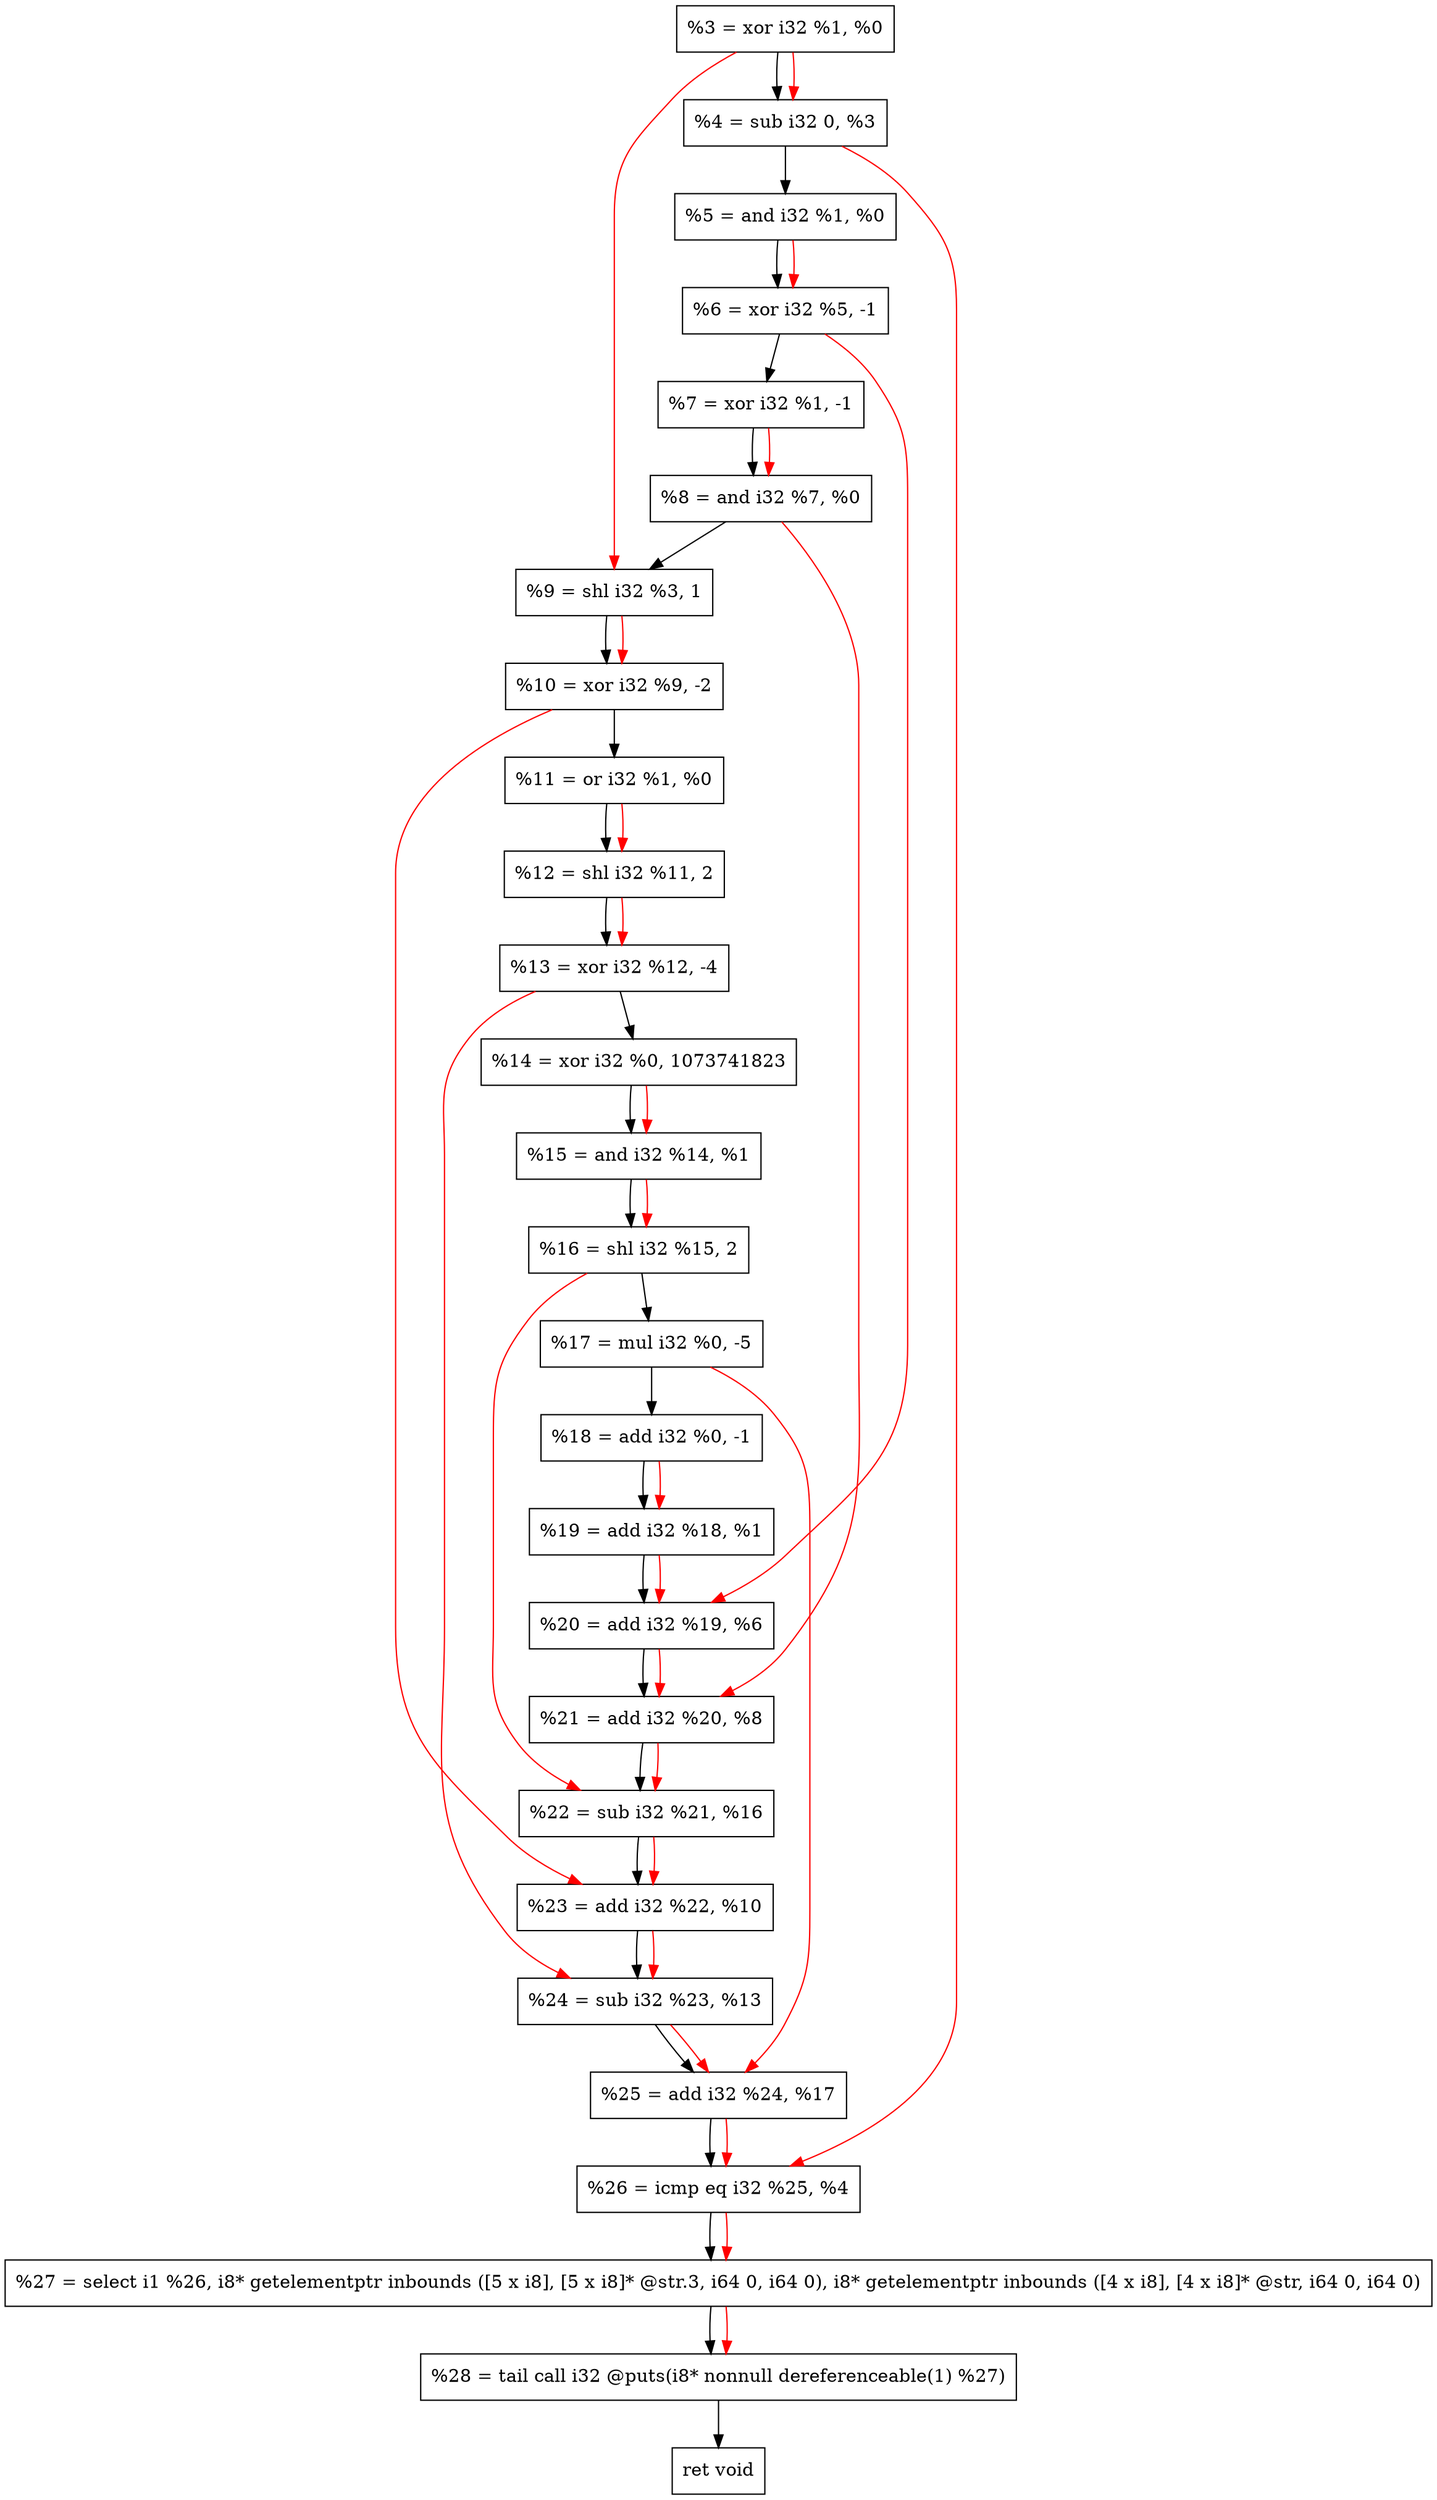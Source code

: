 digraph "DFG for'crackme' function" {
	Node0x1993550[shape=record, label="  %3 = xor i32 %1, %0"];
	Node0x1993c00[shape=record, label="  %4 = sub i32 0, %3"];
	Node0x1993cc0[shape=record, label="  %5 = and i32 %1, %0"];
	Node0x1993d30[shape=record, label="  %6 = xor i32 %5, -1"];
	Node0x1993da0[shape=record, label="  %7 = xor i32 %1, -1"];
	Node0x1993e10[shape=record, label="  %8 = and i32 %7, %0"];
	Node0x1993eb0[shape=record, label="  %9 = shl i32 %3, 1"];
	Node0x1993f50[shape=record, label="  %10 = xor i32 %9, -2"];
	Node0x1993fc0[shape=record, label="  %11 = or i32 %1, %0"];
	Node0x1994060[shape=record, label="  %12 = shl i32 %11, 2"];
	Node0x1994100[shape=record, label="  %13 = xor i32 %12, -4"];
	Node0x19941a0[shape=record, label="  %14 = xor i32 %0, 1073741823"];
	Node0x1994210[shape=record, label="  %15 = and i32 %14, %1"];
	Node0x1994280[shape=record, label="  %16 = shl i32 %15, 2"];
	Node0x1994320[shape=record, label="  %17 = mul i32 %0, -5"];
	Node0x1994390[shape=record, label="  %18 = add i32 %0, -1"];
	Node0x1994400[shape=record, label="  %19 = add i32 %18, %1"];
	Node0x1994470[shape=record, label="  %20 = add i32 %19, %6"];
	Node0x19944e0[shape=record, label="  %21 = add i32 %20, %8"];
	Node0x1994550[shape=record, label="  %22 = sub i32 %21, %16"];
	Node0x19945c0[shape=record, label="  %23 = add i32 %22, %10"];
	Node0x1994630[shape=record, label="  %24 = sub i32 %23, %13"];
	Node0x19946a0[shape=record, label="  %25 = add i32 %24, %17"];
	Node0x1994710[shape=record, label="  %26 = icmp eq i32 %25, %4"];
	Node0x1934268[shape=record, label="  %27 = select i1 %26, i8* getelementptr inbounds ([5 x i8], [5 x i8]* @str.3, i64 0, i64 0), i8* getelementptr inbounds ([4 x i8], [4 x i8]* @str, i64 0, i64 0)"];
	Node0x1994bb0[shape=record, label="  %28 = tail call i32 @puts(i8* nonnull dereferenceable(1) %27)"];
	Node0x1994c00[shape=record, label="  ret void"];
	Node0x1993550 -> Node0x1993c00;
	Node0x1993c00 -> Node0x1993cc0;
	Node0x1993cc0 -> Node0x1993d30;
	Node0x1993d30 -> Node0x1993da0;
	Node0x1993da0 -> Node0x1993e10;
	Node0x1993e10 -> Node0x1993eb0;
	Node0x1993eb0 -> Node0x1993f50;
	Node0x1993f50 -> Node0x1993fc0;
	Node0x1993fc0 -> Node0x1994060;
	Node0x1994060 -> Node0x1994100;
	Node0x1994100 -> Node0x19941a0;
	Node0x19941a0 -> Node0x1994210;
	Node0x1994210 -> Node0x1994280;
	Node0x1994280 -> Node0x1994320;
	Node0x1994320 -> Node0x1994390;
	Node0x1994390 -> Node0x1994400;
	Node0x1994400 -> Node0x1994470;
	Node0x1994470 -> Node0x19944e0;
	Node0x19944e0 -> Node0x1994550;
	Node0x1994550 -> Node0x19945c0;
	Node0x19945c0 -> Node0x1994630;
	Node0x1994630 -> Node0x19946a0;
	Node0x19946a0 -> Node0x1994710;
	Node0x1994710 -> Node0x1934268;
	Node0x1934268 -> Node0x1994bb0;
	Node0x1994bb0 -> Node0x1994c00;
edge [color=red]
	Node0x1993550 -> Node0x1993c00;
	Node0x1993cc0 -> Node0x1993d30;
	Node0x1993da0 -> Node0x1993e10;
	Node0x1993550 -> Node0x1993eb0;
	Node0x1993eb0 -> Node0x1993f50;
	Node0x1993fc0 -> Node0x1994060;
	Node0x1994060 -> Node0x1994100;
	Node0x19941a0 -> Node0x1994210;
	Node0x1994210 -> Node0x1994280;
	Node0x1994390 -> Node0x1994400;
	Node0x1994400 -> Node0x1994470;
	Node0x1993d30 -> Node0x1994470;
	Node0x1994470 -> Node0x19944e0;
	Node0x1993e10 -> Node0x19944e0;
	Node0x19944e0 -> Node0x1994550;
	Node0x1994280 -> Node0x1994550;
	Node0x1994550 -> Node0x19945c0;
	Node0x1993f50 -> Node0x19945c0;
	Node0x19945c0 -> Node0x1994630;
	Node0x1994100 -> Node0x1994630;
	Node0x1994630 -> Node0x19946a0;
	Node0x1994320 -> Node0x19946a0;
	Node0x19946a0 -> Node0x1994710;
	Node0x1993c00 -> Node0x1994710;
	Node0x1994710 -> Node0x1934268;
	Node0x1934268 -> Node0x1994bb0;
}
